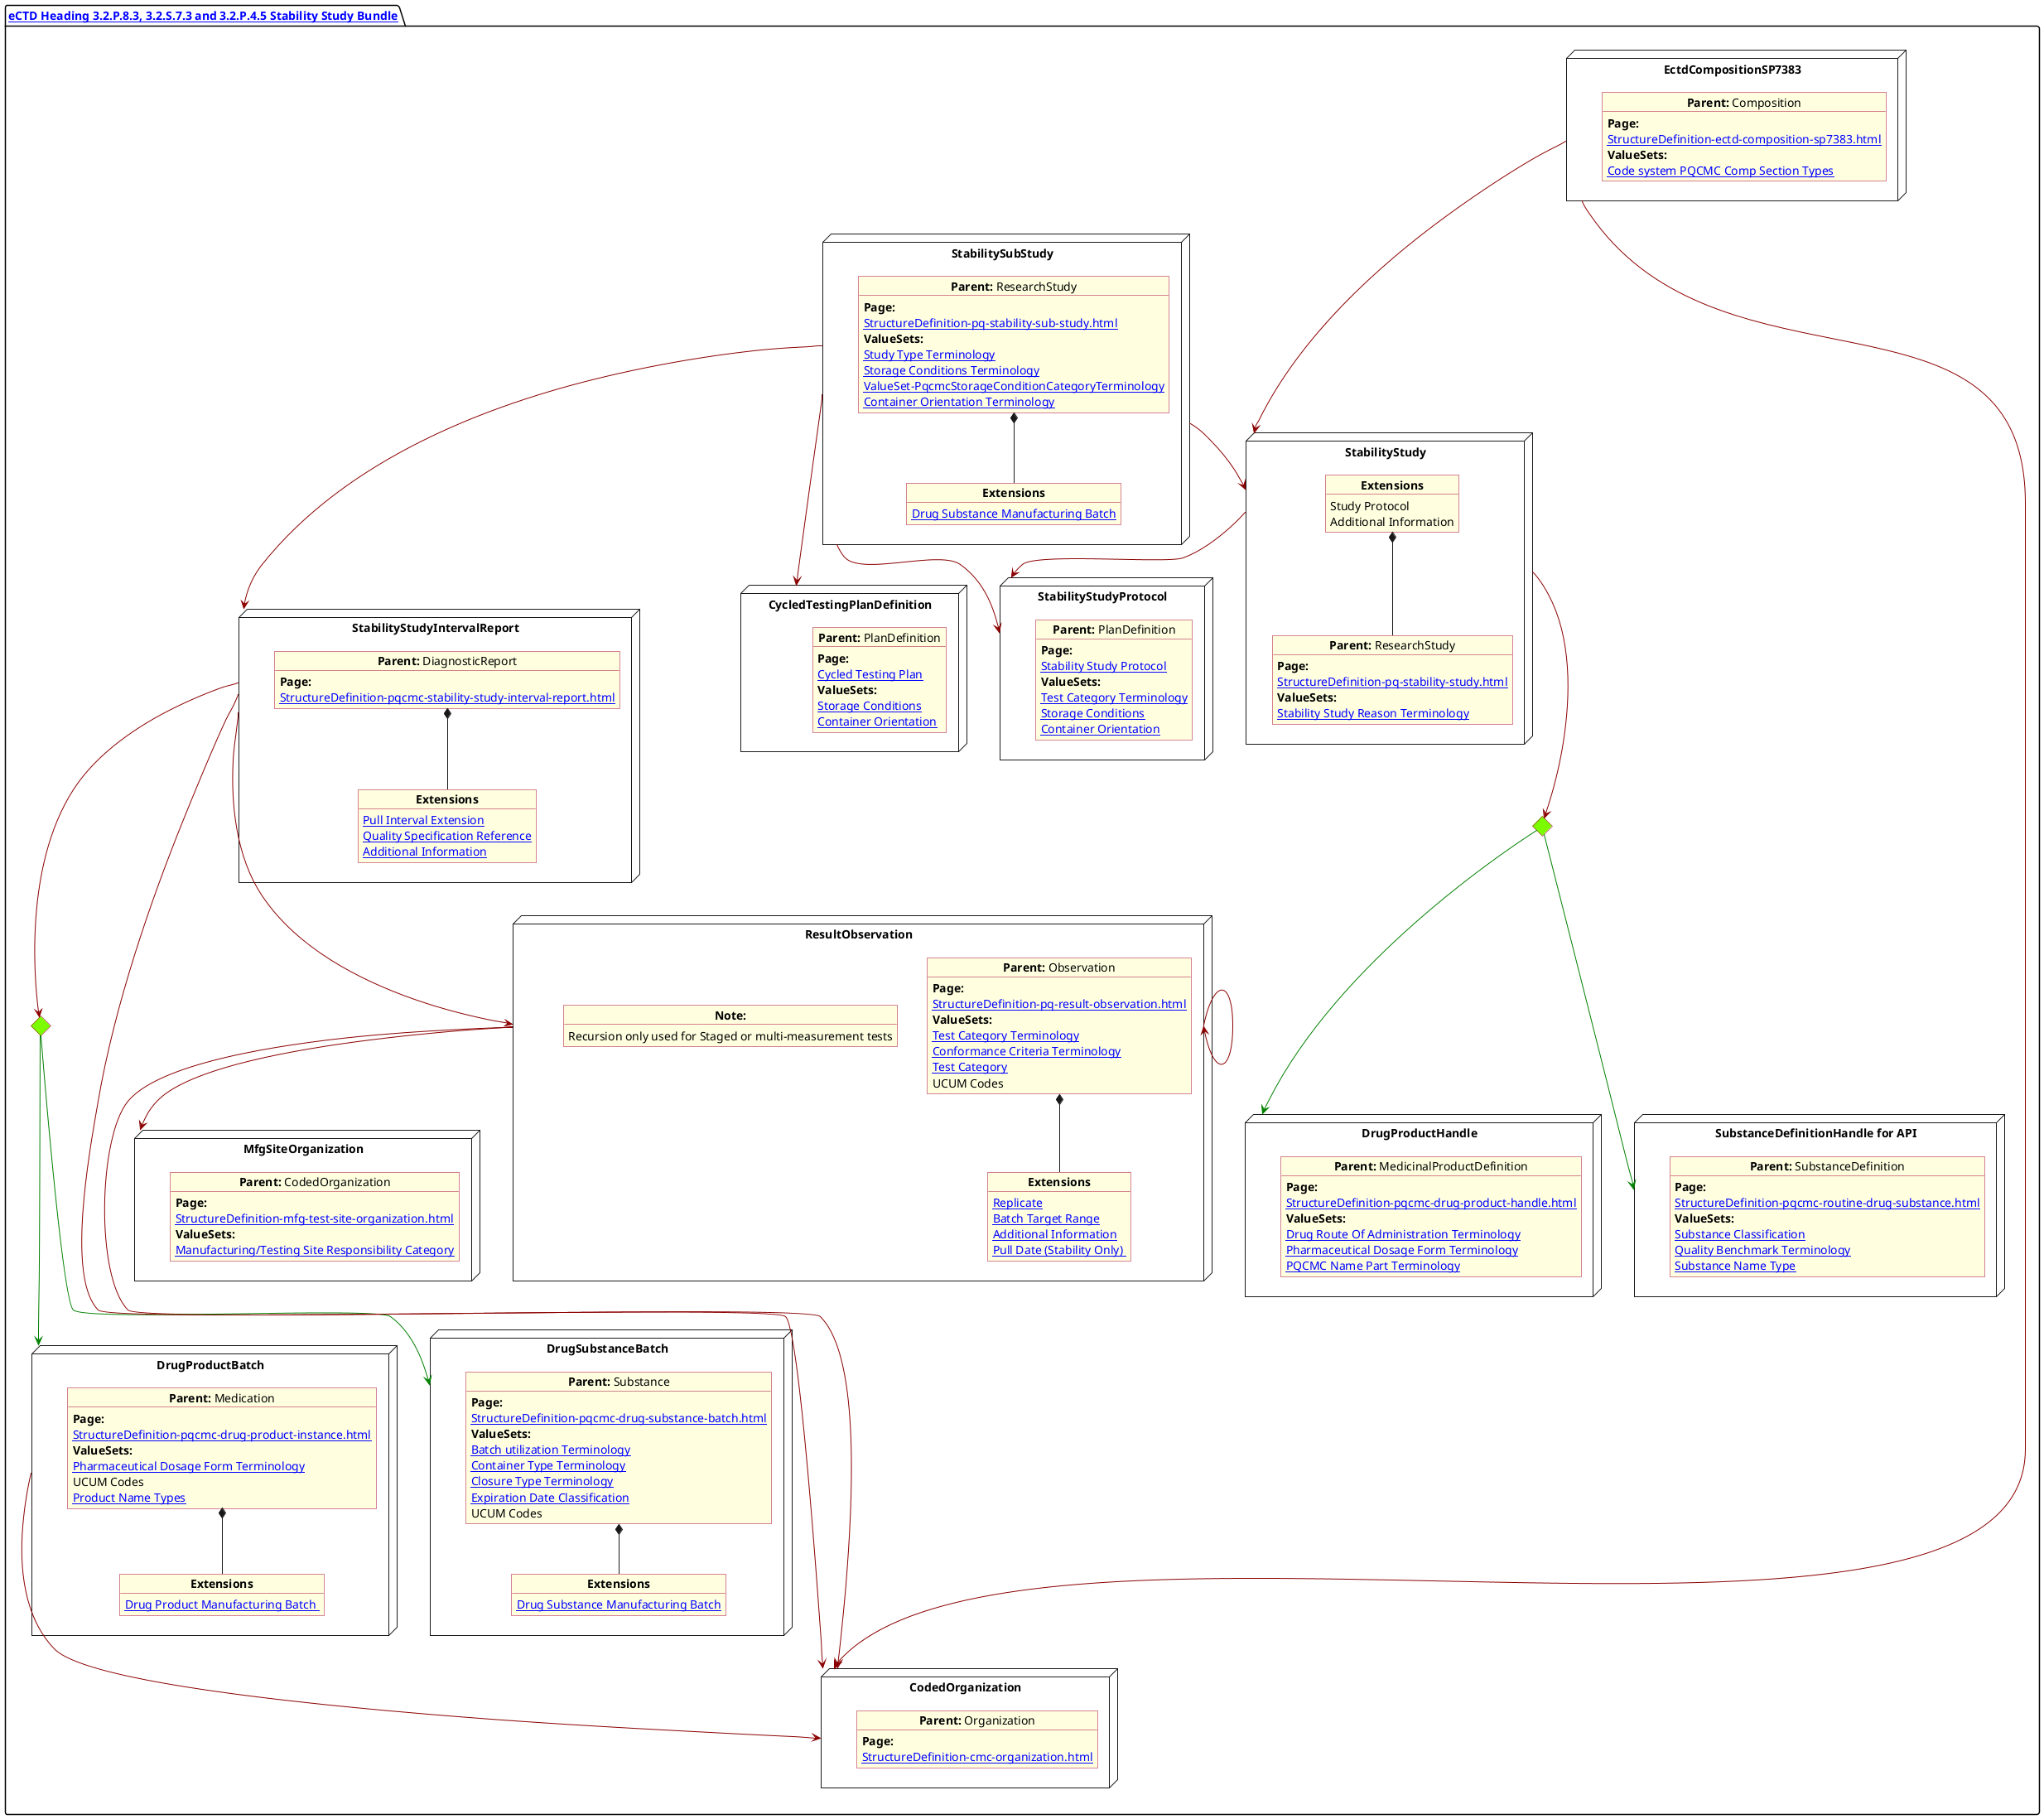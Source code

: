 @startuml Stability
allowmixing
'Mixed model of use case and object
skinparam svgDimensionStyle true
skinparam ObjectBackgroundColor LightYellow
skinparam ObjectBorderColor #A80036
skinparam activityDiamondBorderColor #A80036
skinparam activityDiamondBackgroundColor lawnGreen
skinparam ClassBorderThickness 4

package "[[StructureDefinition-cmc-ectd-document-sp7383.html eCTD Heading 3.2.P.8.3, 3.2.S.7.3 and 3.2.P.4.5 Stability Study Bundle]]" as NODES {

    node "EctdCompositionSP7383" as ectdComposition {

        object "**Parent:** Composition" as obj1 {
            **Page:**
            [[StructureDefinition-ectd-composition-sp7383.html]]

            **ValueSets:**
            [[ValueSet-cmc-comp-section-types-vs.html Code system PQCMC Comp Section Types]]
        }
    }

    node "StabilityStudy" as stabilityStudy {

        object "**Parent:** ResearchStudy" as objMain {
            **Page:**
            [[StructureDefinition-pq-stability-study.html]]
            **ValueSets:**
            [[ValueSet-PqcmcStabilityStudyReasonTerminology Stability Study Reason Terminology]]
        }

        object "**Extensions**" as objExsMain  {
            Study Protocol
            Additional Information
        }
        objExsMain *-- objMain
    }

    node StabilitySubStudy as stabilitySubStudy {
        object "**Parent:** ResearchStudy" as obj2 {
            **Page:**
            [[StructureDefinition-pq-stability-sub-study.html]]
            **ValueSets:**
            [[ValueSet-PqcmcStudyTypeTerminology Study Type Terminology]]
            [[ValueSet-PqcmcStorageConditionsTerminology Storage Conditions Terminology]]
            [[ValueSet-PqcmcStorageConditionCategoryTerminology]]
            [[ValueSet-PqcmcContainerOrientationTerminology Container Orientation Terminology]]
        }
        object "**Extensions**" as ext11 {
            [[StructureDefinition-pqcmc-stability-sub-study-focus-and-objective.html Drug Substance Manufacturing Batch]]
        }
        obj2 *-- ext11

    }

    node "StabilityStudyIntervalReport" as stabilityStudyIntervalReport {
        object "**Parent:** DiagnosticReport" as objinterval {
            **Page:**
            [[StructureDefinition-pqcmc-stability-study-interval-report.html]]
        }
        object "**Extensions**" as objIntEx {
            [[StructureDefinition-pq-timePoint-extension.html Pull Interval Extension]]
            [[StructureDefinition-pq-quality-specification-extension.html Quality Specification Reference]]
            [[StructureDefinition-pq-additional-info-extension.html Additional Information]]
        }
        objinterval *-- objIntEx
    }

    diamond CH

    node "StabilityStudyProtocol" as stabilityStudyProtocol {
        object "**Parent:** PlanDefinition" as obj5 {
            **Page:**
            [[StructureDefinition-pq-stability-study-protocol.html Stability Study Protocol]]
            **ValueSets:**

            [[ValueSet-pqcmc-test-category-terminology.html Test Category Terminology]]
            [[ValueSet-pqcmc-storage-conditions-terminology.html Storage Conditions]]
            [[ValueSet-pqcmc-container-orientation-terminology.html Container Orientation]]
        }
    }

    node "CycledTestingPlanDefinition" as cycledTestingPlan {
        object "**Parent:** PlanDefinition" as obj4 {
            **Page:**
            [[StructureDefinition-pq-cycled-testing-plan.html Cycled Testing Plan]]

            **ValueSets:**
            [[ValueSet-pqcmc-storage-conditions-terminology.html Storage Conditions]]
            [[ValueSet-pqcmc-container-orientation-terminology.html Container Orientation]]
        }
    }

    node "CodedOrganization" as codedOrganization {

        object "**Parent:** Organization" as objAu {
            **Page:**
            [[StructureDefinition-cmc-organization.html]]
        }
    }

    node "DrugProductBatch" as drugProductBatch {
        object "**Parent:** Medication" as obj3 {
            **Page:**
            [[StructureDefinition-pqcmc-drug-product-instance.html]]

            **ValueSets:**
            [[ValueSet-spl-pharmaceutical-dosage-form-terminology.html Pharmaceutical Dosage Form Terminology]]
            UCUM Codes
            [[ValueSet-cmc-product-name-types-vs.html Product Name Types]]
        }

        object "**Extensions**" as  objExsBatch {

            [[StructureDefinition-drug-product-manufacturing-batch.html Drug Product Manufacturing Batch ]]
        }
        obj3 *-- objExsBatch
    }


    node "DrugSubstanceBatch" as drugSubstanceBatch {

        object "**Parent:** Substance" as obj7 {
            **Page:**
            [[StructureDefinition-pqcmc-drug-substance-batch.html]]

            **ValueSets:**
            [[ValueSet-pqcmc-batch-utilization-terminology.html Batch utilization Terminology]]
            [[ValueSet-pqcmc-container-type-terminology.html Container Type Terminology]]
            [[ValueSet-pqcmc-closure-type-terminology.html Closure Type Terminology]]
            [[ValueSet-pqcmc-expiration-date-classification-terminology.html Expiration Date Classification]]
            UCUM Codes
        }
        object "**Extensions**" as objXDs {

            [[StructureDefinition-drug-substance-manufacturing-batch.html Drug Substance Manufacturing Batch]]
        }
        obj7 *-- objXDs
    }

    node "MfgSiteOrganization" as  MfgSiteOrganization {
        object "**Parent:** CodedOrganization" as obj8 {
            **Page:**
            [[StructureDefinition-mfg-test-site-organization.html]]

            **ValueSets:**
            [[ValueSet-pqcmc-mfg-testing-site-terminology.html Manufacturing/Testing Site Responsibility Category]]
        }
    }

    node "ResultObservation" as resultObservation  {

        object "**Parent:** Observation" as obj6 {
            **Page:**
            [[StructureDefinition-pq-result-observation.html]]

            **ValueSets:**
            [[ValueSet-pqcmc-test-category-terminology.html Test Category Terminology]]
            [[ValueSet-pqcmc-conformance-to-criteria-terminology.html Conformance Criteria Terminology]]
            [[ValueSet-pqcmc-test-category-terminology.html Test Category]]
            UCUM Codes

        }

        object "**Extensions**" as objXObs {
            [[StructureDefinition-pq-replicate-extension.html Replicate]]
            [[StructureDefinition-pq-batch-range.html Batch Target Range]]
            [[StructureDefinition-pq-additional-info-extension.html Additional Information]]
            [[StructureDefinition-pq-pullDate-extension.html Pull Date (Stability Only) ]]
        }
        obj6 *-- objXObs
        object "**Note:**" as referenceNote {
            Recursion only used for Staged or multi-measurement tests
        }
    }

    diamond CH2

    node "DrugProductHandle" as MDI {

        object "**Parent:** MedicinalProductDefinition" as obj44 {
            **Page:**
            [[StructureDefinition-pqcmc-drug-product-handle.html]]
            **ValueSets:**
            [[ValueSet-spl-drug-route-of-administration-terminology.html Drug Route Of Administration Terminology]]
            [[ValueSet-spl-pharmaceutical-dosage-form-terminology.html Pharmaceutical Dosage Form Terminology]]
            [[ValueSet-pqcmc-name-part-terminology.html PQCMC Name Part Terminology]]
        }
    }

    node "SubstanceDefinitionHandle for API" as SubHandle {

        object "**Parent:** SubstanceDefinition" as obj77 {
            **Page:**
            [[StructureDefinition-pqcmc-routine-drug-substance.html]]
            **ValueSets:**
            [[ValueSet-substance-classification.html Substance Classification]]
            [[ValueSet-pqcmc-quality-benchmark-terminology.html Quality Benchmark Terminology]]
            [[ValueSet-pqcmc-substance-name-type.html Substance Name Type]]

        }
    }

    ectdComposition -[#darkred]--> codedOrganization
    stabilityStudy -[#darkred]--> CH2
    CH2 -[#green]--> MDI
    CH2 -[#green]--> SubHandle
    stabilityStudy -[#darkred]-> stabilityStudyProtocol
    stabilitySubStudy -[#darkred]-> stabilityStudyProtocol
    drugProductBatch -[#darkred]--> codedOrganization
    resultObservation -[#darkred]--> codedOrganization
    ectdComposition -[#darkred]--> stabilityStudy
    stabilitySubStudy -[#darkred]-> stabilityStudy
    stabilitySubStudy -[#darkred]--> cycledTestingPlan
    stabilitySubStudy -[#darkred]--> stabilityStudyIntervalReport
    stabilityStudyIntervalReport -[#darkred]--> CH
    CH -[#green]--> drugProductBatch
    CH -[#green]--> drugSubstanceBatch
    resultObservation -[#darkred]-> resultObservation

    stabilityStudyIntervalReport -[#darkred]--> codedOrganization
    stabilityStudyIntervalReport -[#darkred]--> resultObservation

    resultObservation -[#darkred]-> MfgSiteOrganization


}

@enduml
